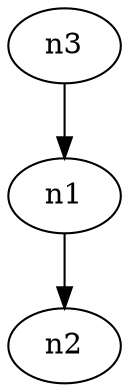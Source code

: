 digraph example {
    n1 [a=4, b=toto];
    n2 ;
    n3 [a=6, b=titi];
    n1 -> n2 [c=5, d=tata];
    n3 -> n1 [c=6];
}
